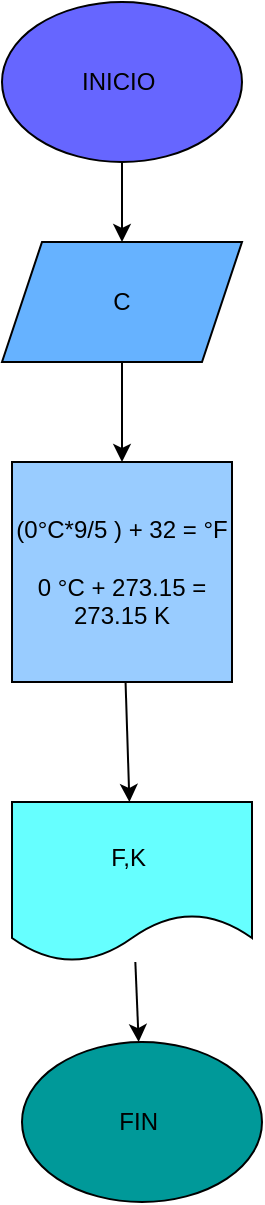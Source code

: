 <mxfile>
    <diagram id="CznUYm1uAjZ2tU3hCqGj" name="Página-1">
        <mxGraphModel dx="662" dy="411" grid="1" gridSize="10" guides="1" tooltips="1" connect="1" arrows="1" fold="1" page="1" pageScale="1" pageWidth="1169" pageHeight="827" math="0" shadow="0">
            <root>
                <mxCell id="0"/>
                <mxCell id="1" parent="0"/>
                <mxCell id="7" value="" style="edgeStyle=none;html=1;" parent="1" source="2" target="3" edge="1">
                    <mxGeometry relative="1" as="geometry"/>
                </mxCell>
                <mxCell id="2" value="INICIO&amp;nbsp;" style="ellipse;whiteSpace=wrap;html=1;fillColor=#6666FF;" parent="1" vertex="1">
                    <mxGeometry x="230" y="30" width="120" height="80" as="geometry"/>
                </mxCell>
                <mxCell id="8" value="" style="edgeStyle=none;html=1;" parent="1" source="3" target="5" edge="1">
                    <mxGeometry relative="1" as="geometry"/>
                </mxCell>
                <mxCell id="3" value="C" style="shape=parallelogram;perimeter=parallelogramPerimeter;whiteSpace=wrap;html=1;fixedSize=1;fillColor=#66B2FF;" parent="1" vertex="1">
                    <mxGeometry x="230" y="150" width="120" height="60" as="geometry"/>
                </mxCell>
                <mxCell id="9" value="" style="edgeStyle=none;html=1;" parent="1" source="5" target="6" edge="1">
                    <mxGeometry relative="1" as="geometry"/>
                </mxCell>
                <mxCell id="5" value="(0°C*9/5 ) + 32 = °F&lt;br&gt;&lt;br&gt;0 °C + 273.15 = 273.15 K" style="whiteSpace=wrap;html=1;aspect=fixed;fillColor=#99CCFF;" parent="1" vertex="1">
                    <mxGeometry x="235" y="260" width="110" height="110" as="geometry"/>
                </mxCell>
                <mxCell id="12" value="" style="edgeStyle=none;html=1;" edge="1" parent="1" source="6" target="11">
                    <mxGeometry relative="1" as="geometry"/>
                </mxCell>
                <mxCell id="6" value="F,K&amp;nbsp;" style="shape=document;whiteSpace=wrap;html=1;boundedLbl=1;fillColor=#66FFFF;" parent="1" vertex="1">
                    <mxGeometry x="235" y="430" width="120" height="80" as="geometry"/>
                </mxCell>
                <mxCell id="11" value="FIN&amp;nbsp;" style="ellipse;whiteSpace=wrap;html=1;fillColor=#009999;" vertex="1" parent="1">
                    <mxGeometry x="240" y="550" width="120" height="80" as="geometry"/>
                </mxCell>
            </root>
        </mxGraphModel>
    </diagram>
</mxfile>